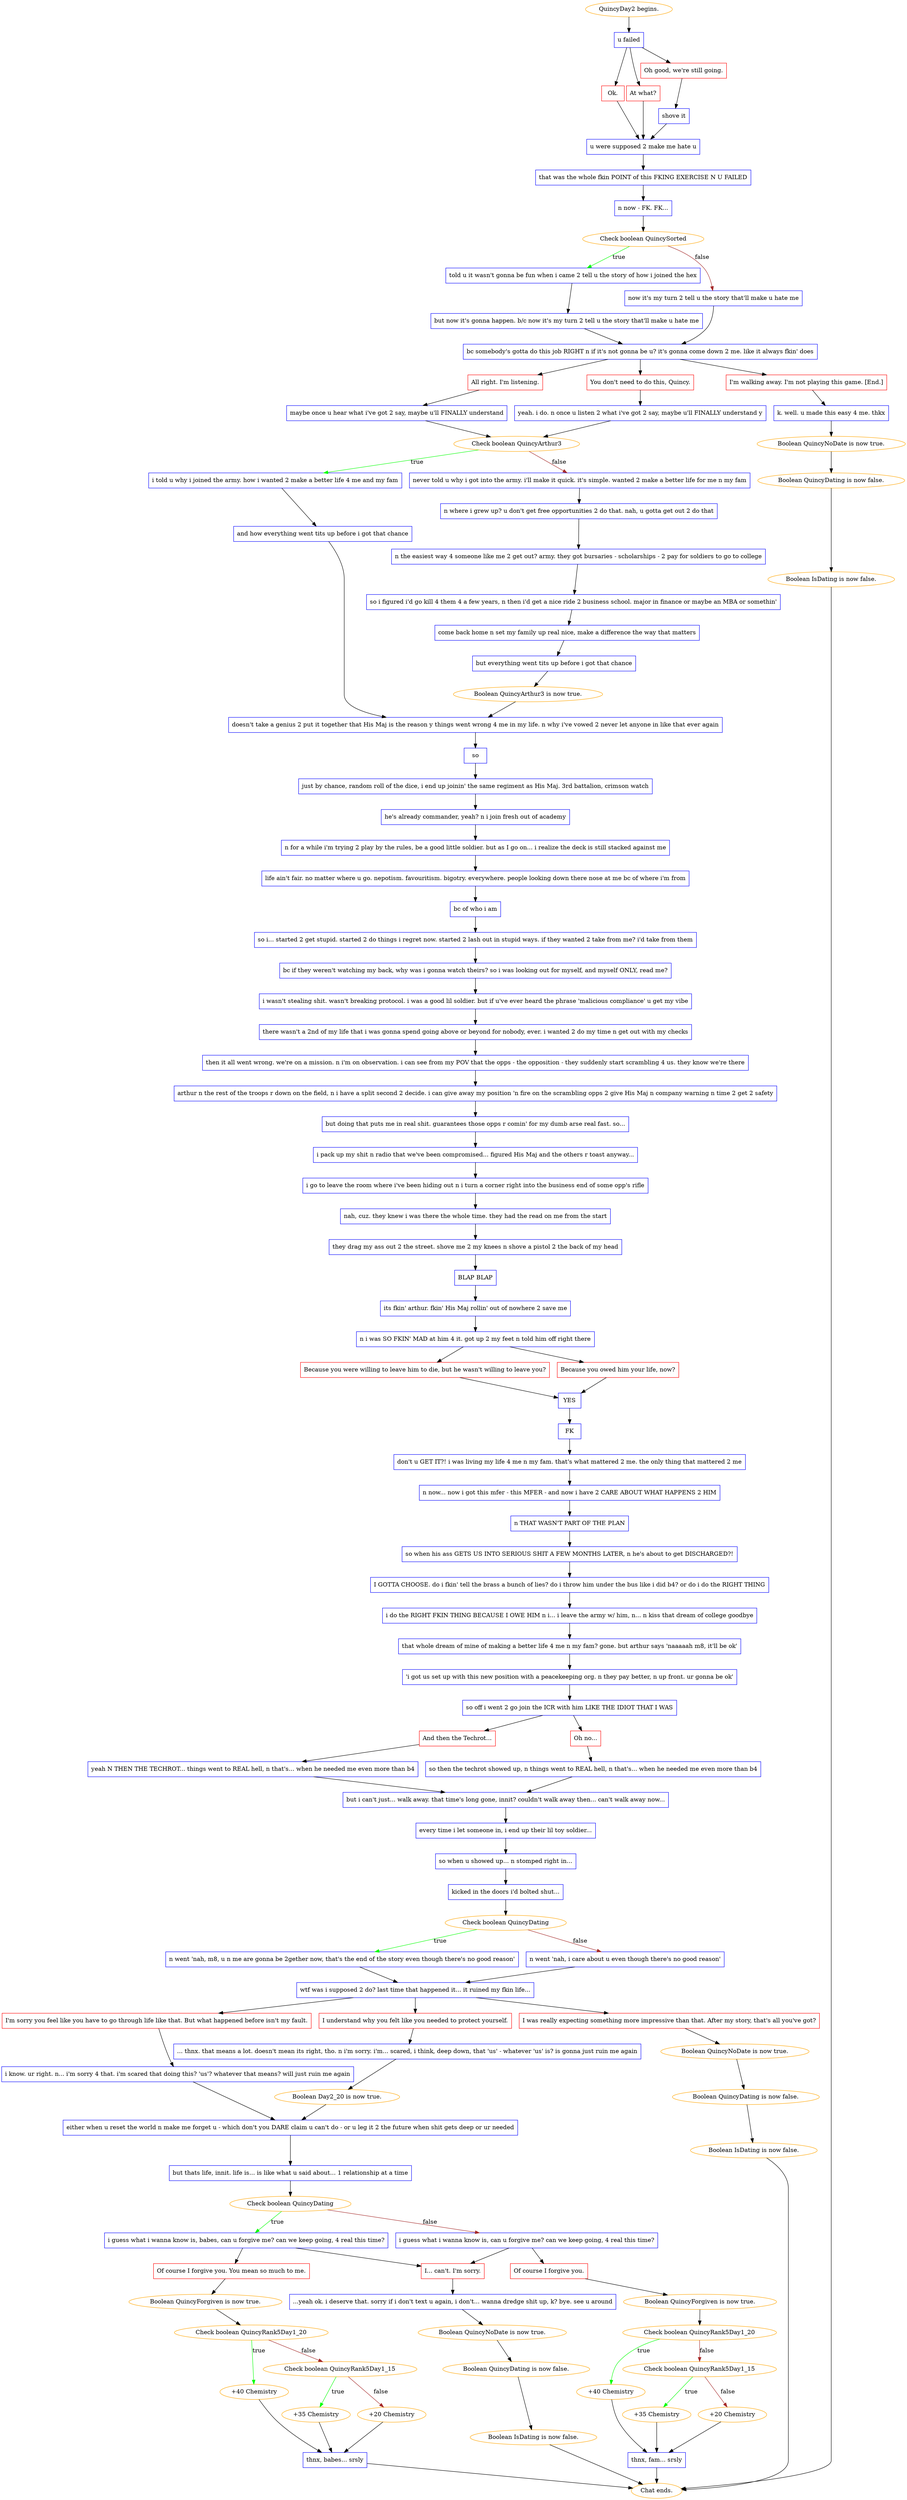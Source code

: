 digraph {
	"QuincyDay2 begins." [color=orange];
		"QuincyDay2 begins." -> 3002;
	3002 [label="u failed",shape=box,color=blue];
		3002 -> 3003;
		3002 -> 3004;
		3002 -> 3005;
	3003 [label="Ok.",shape=box,color=red];
		3003 -> 3007;
	3004 [label="At what?",shape=box,color=red];
		3004 -> 3007;
	3005 [label="Oh good, we're still going.",shape=box,color=red];
		3005 -> 3006;
	3007 [label="u were supposed 2 make me hate u",shape=box,color=blue];
		3007 -> 3008;
	3006 [label="shove it",shape=box,color=blue];
		3006 -> 3007;
	3008 [label="that was the whole fkin POINT of this FKING EXERCISE N U FAILED",shape=box,color=blue];
		3008 -> 3009;
	3009 [label="n now - FK. FK...",shape=box,color=blue];
		3009 -> 3010;
	3010 [label="Check boolean QuincySorted",color=orange];
		3010 -> 3011 [label=true,color=green];
		3010 -> 3013 [label=false,color=brown];
	3011 [label="told u it wasn't gonna be fun when i came 2 tell u the story of how i joined the hex",shape=box,color=blue];
		3011 -> 3012;
	3013 [label="now it's my turn 2 tell u the story that'll make u hate me",shape=box,color=blue];
		3013 -> 3014;
	3012 [label="but now it's gonna happen. b/c now it's my turn 2 tell u the story that'll make u hate me",shape=box,color=blue];
		3012 -> 3014;
	3014 [label="bc somebody's gotta do this job RIGHT n if it's not gonna be u? it's gonna come down 2 me. like it always fkin' does",shape=box,color=blue];
		3014 -> 3015;
		3014 -> 3016;
		3014 -> 3017;
	3015 [label="All right. I'm listening.",shape=box,color=red];
		3015 -> 3024;
	3016 [label="You don't need to do this, Quincy.",shape=box,color=red];
		3016 -> 3023;
	3017 [label="I'm walking away. I'm not playing this game. [End.]",shape=box,color=red];
		3017 -> 3022;
	3024 [label="maybe once u hear what i've got 2 say, maybe u'll FINALLY understand",shape=box,color=blue];
		3024 -> 3025;
	3023 [label="yeah. i do. n once u listen 2 what i've got 2 say, maybe u'll FINALLY understand y",shape=box,color=blue];
		3023 -> 3025;
	3022 [label="k. well. u made this easy 4 me. thkx",shape=box,color=blue];
		3022 -> 3021;
	3025 [label="Check boolean QuincyArthur3",color=orange];
		3025 -> 3026 [label=true,color=green];
		3025 -> 3027 [label=false,color=brown];
	3021 [label="Boolean QuincyNoDate is now true.",color=orange];
		3021 -> 3020;
	3026 [label="i told u why i joined the army. how i wanted 2 make a better life 4 me and my fam",shape=box,color=blue];
		3026 -> 3119;
	3027 [label="never told u why i got into the army. i'll make it quick. it's simple. wanted 2 make a better life for me n my fam",shape=box,color=blue];
		3027 -> 3028;
	3020 [label="Boolean QuincyDating is now false.",color=orange];
		3020 -> 3019;
	3119 [label="and how everything went tits up before i got that chance",shape=box,color=blue];
		3119 -> 3038;
	3028 [label="n where i grew up? u don't get free opportunities 2 do that. nah, u gotta get out 2 do that",shape=box,color=blue];
		3028 -> 3029;
	3019 [label="Boolean IsDating is now false.",color=orange];
		3019 -> "Chat ends.";
	3038 [label="doesn't take a genius 2 put it together that His Maj is the reason y things went wrong 4 me in my life. n why i've vowed 2 never let anyone in like that ever again",shape=box,color=blue];
		3038 -> 3035;
	3029 [label="n the easiest way 4 someone like me 2 get out? army. they got bursaries - scholarships - 2 pay for soldiers to go to college",shape=box,color=blue];
		3029 -> 3032;
	"Chat ends." [color=orange];
	3035 [label="so",shape=box,color=blue];
		3035 -> 3036;
	3032 [label="so i figured i'd go kill 4 them 4 a few years, n then i'd get a nice ride 2 business school. major in finance or maybe an MBA or somethin'",shape=box,color=blue];
		3032 -> 3030;
	3036 [label="just by chance, random roll of the dice, i end up joinin' the same regiment as His Maj. 3rd battalion, crimson watch",shape=box,color=blue];
		3036 -> 3034;
	3030 [label="come back home n set my family up real nice, make a difference the way that matters",shape=box,color=blue];
		3030 -> 3031;
	3034 [label="he's already commander, yeah? n i join fresh out of academy",shape=box,color=blue];
		3034 -> 3039;
	3031 [label="but everything went tits up before i got that chance",shape=box,color=blue];
		3031 -> 3033;
	3039 [label="n for a while i'm trying 2 play by the rules, be a good little soldier. but as I go on... i realize the deck is still stacked against me",shape=box,color=blue];
		3039 -> 3037;
	3033 [label="Boolean QuincyArthur3 is now true.",color=orange];
		3033 -> 3038;
	3037 [label="life ain't fair. no matter where u go. nepotism. favouritism. bigotry. everywhere. people looking down there nose at me bc of where i'm from",shape=box,color=blue];
		3037 -> 3044;
	3044 [label="bc of who i am",shape=box,color=blue];
		3044 -> 3041;
	3041 [label="so i... started 2 get stupid. started 2 do things i regret now. started 2 lash out in stupid ways. if they wanted 2 take from me? i'd take from them",shape=box,color=blue];
		3041 -> 3042;
	3042 [label="bc if they weren't watching my back, why was i gonna watch theirs? so i was looking out for myself, and myself ONLY, read me?",shape=box,color=blue];
		3042 -> 3040;
	3040 [label="i wasn't stealing shit. wasn't breaking protocol. i was a good lil soldier. but if u've ever heard the phrase 'malicious compliance' u get my vibe",shape=box,color=blue];
		3040 -> 3045;
	3045 [label="there wasn't a 2nd of my life that i was gonna spend going above or beyond for nobody, ever. i wanted 2 do my time n get out with my checks",shape=box,color=blue];
		3045 -> 3049;
	3049 [label="then it all went wrong. we're on a mission. n i'm on observation. i can see from my POV that the opps - the opposition - they suddenly start scrambling 4 us. they know we're there",shape=box,color=blue];
		3049 -> 3046;
	3046 [label="arthur n the rest of the troops r down on the field, n i have a split second 2 decide. i can give away my position 'n fire on the scrambling opps 2 give His Maj n company warning n time 2 get 2 safety",shape=box,color=blue];
		3046 -> 3047;
	3047 [label="but doing that puts me in real shit. guarantees those opps r comin' for my dumb arse real fast. so...",shape=box,color=blue];
		3047 -> 3051;
	3051 [label="i pack up my shit n radio that we've been compromised... figured His Maj and the others r toast anyway...",shape=box,color=blue];
		3051 -> 3050;
	3050 [label="i go to leave the room where i've been hiding out n i turn a corner right into the business end of some opp's rifle",shape=box,color=blue];
		3050 -> 3048;
	3048 [label="nah, cuz. they knew i was there the whole time. they had the read on me from the start",shape=box,color=blue];
		3048 -> 3054;
	3054 [label="they drag my ass out 2 the street. shove me 2 my knees n shove a pistol 2 the back of my head",shape=box,color=blue];
		3054 -> 3053;
	3053 [label="BLAP BLAP",shape=box,color=blue];
		3053 -> 3561;
	3561 [label="its fkin' arthur. fkin' His Maj rollin' out of nowhere 2 save me",shape=box,color=blue];
		3561 -> 3562;
	3562 [label="n i was SO FKIN' MAD at him 4 it. got up 2 my feet n told him off right there",shape=box,color=blue];
		3562 -> 3055;
		3562 -> 3056;
	3055 [label="Because you were willing to leave him to die, but he wasn't willing to leave you?",shape=box,color=red];
		3055 -> 3062;
	3056 [label="Because you owed him your life, now?",shape=box,color=red];
		3056 -> 3062;
	3062 [label="YES",shape=box,color=blue];
		3062 -> 3063;
	3063 [label="FK",shape=box,color=blue];
		3063 -> 3067;
	3067 [label="don't u GET IT?! i was living my life 4 me n my fam. that's what mattered 2 me. the only thing that mattered 2 me",shape=box,color=blue];
		3067 -> 3065;
	3065 [label="n now... now i got this mfer - this MFER - and now i have 2 CARE ABOUT WHAT HAPPENS 2 HIM",shape=box,color=blue];
		3065 -> 3064;
	3064 [label="n THAT WASN'T PART OF THE PLAN",shape=box,color=blue];
		3064 -> 3059;
	3059 [label="so when his ass GETS US INTO SERIOUS SHIT A FEW MONTHS LATER, n he's about to get DISCHARGED?!",shape=box,color=blue];
		3059 -> 3066;
	3066 [label="I GOTTA CHOOSE. do i fkin' tell the brass a bunch of lies? do i throw him under the bus like i did b4? or do i do the RIGHT THING",shape=box,color=blue];
		3066 -> 3057;
	3057 [label="i do the RIGHT FKIN THING BECAUSE I OWE HIM n i... i leave the army w/ him, n... n kiss that dream of college goodbye",shape=box,color=blue];
		3057 -> 3061;
	3061 [label="that whole dream of mine of making a better life 4 me n my fam? gone. but arthur says 'naaaaah m8, it'll be ok'",shape=box,color=blue];
		3061 -> 3060;
	3060 [label="'i got us set up with this new position with a peacekeeping org. n they pay better, n up front. ur gonna be ok'",shape=box,color=blue];
		3060 -> 3058;
	3058 [label="so off i went 2 go join the ICR with him LIKE THE IDIOT THAT I WAS",shape=box,color=blue];
		3058 -> 3069;
		3058 -> 3068;
	3069 [label="And then the Techrot...",shape=box,color=red];
		3069 -> 3070;
	3068 [label="Oh no...",shape=box,color=red];
		3068 -> 3071;
	3070 [label="yeah N THEN THE TECHROT... things went to REAL hell, n that's... when he needed me even more than b4",shape=box,color=blue];
		3070 -> 3074;
	3071 [label="so then the techrot showed up, n things went to REAL hell, n that's... when he needed me even more than b4",shape=box,color=blue];
		3071 -> 3074;
	3074 [label="but i can't just... walk away. that time's long gone, innit? couldn't walk away then... can't walk away now...",shape=box,color=blue];
		3074 -> 3072;
	3072 [label="every time i let someone in, i end up their lil toy soldier...",shape=box,color=blue];
		3072 -> 3073;
	3073 [label="so when u showed up... n stomped right in...",shape=box,color=blue];
		3073 -> 3075;
	3075 [label="kicked in the doors i'd bolted shut...",shape=box,color=blue];
		3075 -> 3076;
	3076 [label="Check boolean QuincyDating",color=orange];
		3076 -> 3077 [label=true,color=green];
		3076 -> 3078 [label=false,color=brown];
	3077 [label="n went 'nah, m8, u n me are gonna be 2gether now, that's the end of the story even though there's no good reason'",shape=box,color=blue];
		3077 -> 3079;
	3078 [label="n went 'nah, i care about u even though there's no good reason'",shape=box,color=blue];
		3078 -> 3079;
	3079 [label="wtf was i supposed 2 do? last time that happened it... it ruined my fkin life...",shape=box,color=blue];
		3079 -> 3081;
		3079 -> 3080;
		3079 -> 3082;
	3081 [label="I'm sorry you feel like you have to go through life like that. But what happened before isn't my fault.",shape=box,color=red];
		3081 -> 3084;
	3080 [label="I understand why you felt like you needed to protect yourself.",shape=box,color=red];
		3080 -> 3083;
	3082 [label="I was really expecting something more impressive than that. After my story, that's all you've got?",shape=box,color=red];
		3082 -> 3089;
	3084 [label="i know. ur right. n... i'm sorry 4 that. i'm scared that doing this? 'us'? whatever that means? will just ruin me again",shape=box,color=blue];
		3084 -> 3086;
	3083 [label="... thnx. that means a lot. doesn't mean its right, tho. n i'm sorry. i'm... scared, i think, deep down, that 'us' - whatever 'us' is? is gonna just ruin me again",shape=box,color=blue];
		3083 -> 3085;
	3089 [label="Boolean QuincyNoDate is now true.",color=orange];
		3089 -> 3087;
	3086 [label="either when u reset the world n make me forget u - which don't you DARE claim u can't do - or u leg it 2 the future when shit gets deep or ur needed",shape=box,color=blue];
		3086 -> 3091;
	3085 [label="Boolean Day2_20 is now true.",color=orange];
		3085 -> 3086;
	3087 [label="Boolean QuincyDating is now false.",color=orange];
		3087 -> 3090;
	3091 [label="but thats life, innit. life is... is like what u said about... 1 relationship at a time",shape=box,color=blue];
		3091 -> 3094;
	3090 [label="Boolean IsDating is now false.",color=orange];
		3090 -> "Chat ends.";
	3094 [label="Check boolean QuincyDating",color=orange];
		3094 -> 3093 [label=true,color=green];
		3094 -> 3092 [label=false,color=brown];
	"Chat ends." [color=orange];
	3093 [label="i guess what i wanna know is, babes, can u forgive me? can we keep going, 4 real this time?",shape=box,color=blue];
		3093 -> 3095;
		3093 -> 3096;
	3092 [label="i guess what i wanna know is, can u forgive me? can we keep going, 4 real this time?",shape=box,color=blue];
		3092 -> 3097;
		3092 -> 3096;
	3095 [label="Of course I forgive you. You mean so much to me.",shape=box,color=red];
		3095 -> 3099;
	3096 [label="I... can't. I'm sorry.",shape=box,color=red];
		3096 -> 3098;
	3097 [label="Of course I forgive you.",shape=box,color=red];
		3097 -> 3100;
	3099 [label="Boolean QuincyForgiven is now true.",color=orange];
		3099 -> 3105;
	3098 [label="...yeah ok. i deserve that. sorry if i don't text u again, i don't... wanna dredge shit up, k? bye. see u around",shape=box,color=blue];
		3098 -> 3104;
	3100 [label="Boolean QuincyForgiven is now true.",color=orange];
		3100 -> 3117;
	3105 [label="Check boolean QuincyRank5Day1_20",color=orange];
		3105 -> 3107 [label=true,color=green];
		3105 -> 3106 [label=false,color=brown];
	3104 [label="Boolean QuincyNoDate is now true.",color=orange];
		3104 -> 3102;
	3117 [label="Check boolean QuincyRank5Day1_20",color=orange];
		3117 -> 3115 [label=true,color=green];
		3117 -> 3118 [label=false,color=brown];
	3107 [label="+40 Chemistry",color=orange];
		3107 -> 3112;
	3106 [label="Check boolean QuincyRank5Day1_15",color=orange];
		3106 -> 3108 [label=true,color=green];
		3106 -> 3109 [label=false,color=brown];
	3102 [label="Boolean QuincyDating is now false.",color=orange];
		3102 -> 3103;
	3115 [label="+40 Chemistry",color=orange];
		3115 -> 3113;
	3118 [label="Check boolean QuincyRank5Day1_15",color=orange];
		3118 -> 3114 [label=true,color=green];
		3118 -> 3116 [label=false,color=brown];
	3112 [label="thnx, babes... srsly",shape=box,color=blue];
		3112 -> "Chat ends.";
	3108 [label="+35 Chemistry",color=orange];
		3108 -> 3112;
	3109 [label="+20 Chemistry",color=orange];
		3109 -> 3112;
	3103 [label="Boolean IsDating is now false.",color=orange];
		3103 -> "Chat ends.";
	3113 [label="thnx, fam... srsly",shape=box,color=blue];
		3113 -> "Chat ends.";
	3114 [label="+35 Chemistry",color=orange];
		3114 -> 3113;
	3116 [label="+20 Chemistry",color=orange];
		3116 -> 3113;
	"Chat ends." [color=orange];
	"Chat ends." [color=orange];
	"Chat ends." [color=orange];
}